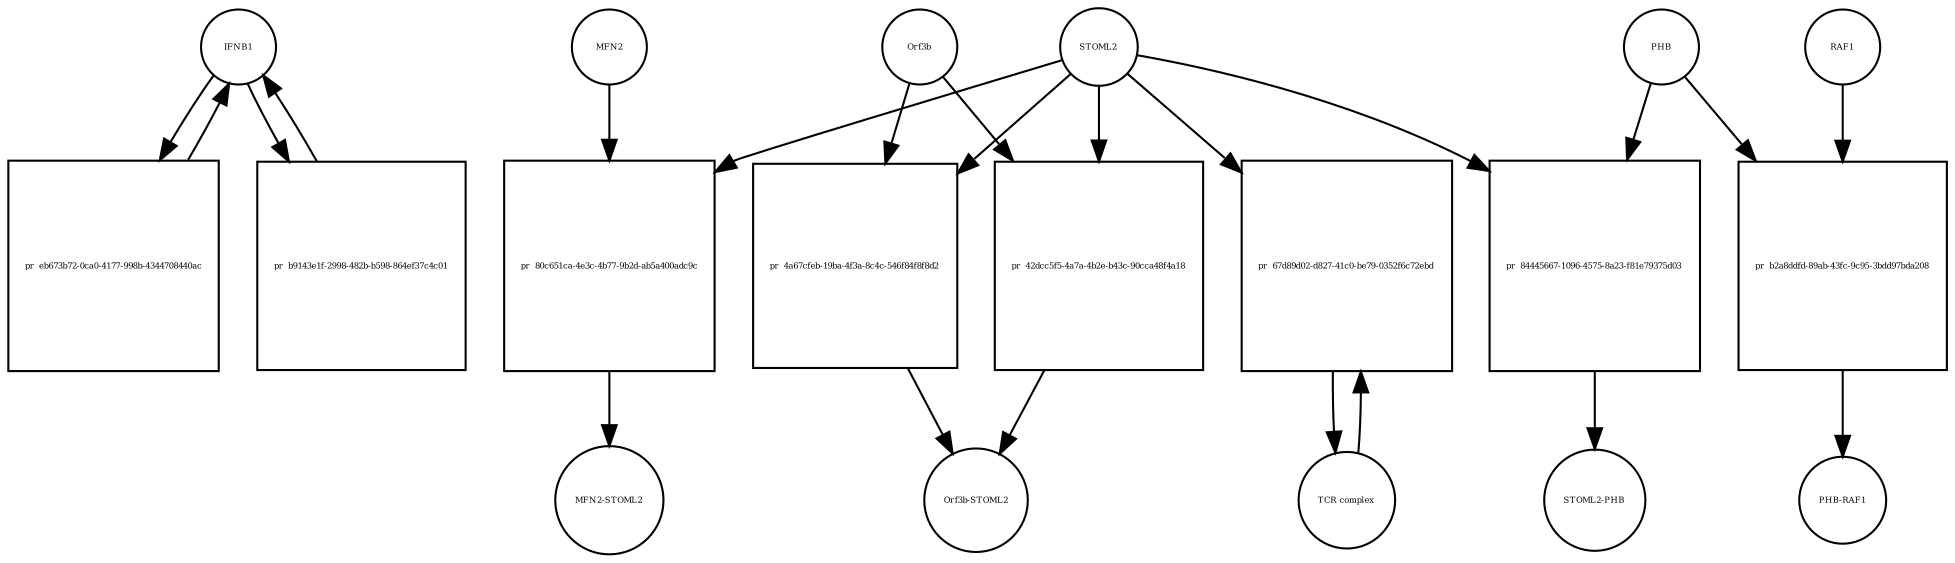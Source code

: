 strict digraph  {
IFNB1 [annotation=urn_miriam_uniprot_P01574, bipartite=0, cls=macromolecule, fontsize=4, label=IFNB1, shape=circle];
"pr_eb673b72-0ca0-4177-998b-4344708440ac" [annotation="", bipartite=1, cls=process, fontsize=4, label="pr_eb673b72-0ca0-4177-998b-4344708440ac", shape=square];
"pr_b9143e1f-2998-482b-b598-864ef37c4c01" [annotation="", bipartite=1, cls=process, fontsize=4, label="pr_b9143e1f-2998-482b-b598-864ef37c4c01", shape=square];
STOML2 [annotation=urn_miriam_pubmed_18641330, bipartite=0, cls="macromolecule multimer", fontsize=4, label=STOML2, shape=circle];
"pr_80c651ca-4e3c-4b77-9b2d-ab5a400adc9c" [annotation="", bipartite=1, cls=process, fontsize=4, label="pr_80c651ca-4e3c-4b77-9b2d-ab5a400adc9c", shape=square];
MFN2 [annotation=urn_miriam_uniprot_O95140, bipartite=0, cls=macromolecule, fontsize=4, label=MFN2, shape=circle];
"MFN2-STOML2" [annotation="", bipartite=0, cls=complex, fontsize=4, label="MFN2-STOML2", shape=circle];
Orf3b [annotation="", bipartite=0, cls=macromolecule, fontsize=4, label=Orf3b, shape=circle];
"pr_4a67cfeb-19ba-4f3a-8c4c-546f84f8f8d2" [annotation="", bipartite=1, cls=process, fontsize=4, label="pr_4a67cfeb-19ba-4f3a-8c4c-546f84f8f8d2", shape=square];
"Orf3b-STOML2" [annotation="", bipartite=0, cls=complex, fontsize=4, label="Orf3b-STOML2", shape=circle];
"pr_84445667-1096-4575-8a23-f81e79375d03" [annotation="", bipartite=1, cls=process, fontsize=4, label="pr_84445667-1096-4575-8a23-f81e79375d03", shape=square];
PHB [annotation=urn_miriam_uniprot_P35232, bipartite=0, cls=macromolecule, fontsize=4, label=PHB, shape=circle];
"STOML2-PHB" [annotation="", bipartite=0, cls=complex, fontsize=4, label="STOML2-PHB", shape=circle];
"pr_b2a8ddfd-89ab-43fc-9c95-3bdd97bda208" [annotation="", bipartite=1, cls=process, fontsize=4, label="pr_b2a8ddfd-89ab-43fc-9c95-3bdd97bda208", shape=square];
RAF1 [annotation=urn_miriam_uniprot_P04049, bipartite=0, cls=macromolecule, fontsize=4, label=RAF1, shape=circle];
"PHB-RAF1" [annotation="", bipartite=0, cls=complex, fontsize=4, label="PHB-RAF1", shape=circle];
"pr_42dcc5f5-4a7a-4b2e-b43c-90cca48f4a18" [annotation="", bipartite=1, cls=process, fontsize=4, label="pr_42dcc5f5-4a7a-4b2e-b43c-90cca48f4a18", shape=square];
"pr_67d89d02-d827-41c0-be79-0352f6c72ebd" [annotation="", bipartite=1, cls=process, fontsize=4, label="pr_67d89d02-d827-41c0-be79-0352f6c72ebd", shape=square];
"TCR complex" [annotation="urn_miriam_uniprot_P07766|urn_miriam_uniprot_P04234|urn_miriam_uniprot_P09693|urn_miriam_uniprot_P20963|urn_miriam_uniprot_P01848|urn_miriam_uniprot_Q9UJZ1|urn_miriam_uniprot_P0DSE2", bipartite=0, cls=complex, fontsize=4, label="TCR complex", shape=circle];
IFNB1 -> "pr_eb673b72-0ca0-4177-998b-4344708440ac"  [annotation="", interaction_type=consumption];
IFNB1 -> "pr_b9143e1f-2998-482b-b598-864ef37c4c01"  [annotation="", interaction_type=consumption];
"pr_eb673b72-0ca0-4177-998b-4344708440ac" -> IFNB1  [annotation="", interaction_type=production];
"pr_b9143e1f-2998-482b-b598-864ef37c4c01" -> IFNB1  [annotation="", interaction_type=production];
STOML2 -> "pr_80c651ca-4e3c-4b77-9b2d-ab5a400adc9c"  [annotation="", interaction_type=consumption];
STOML2 -> "pr_4a67cfeb-19ba-4f3a-8c4c-546f84f8f8d2"  [annotation="", interaction_type=consumption];
STOML2 -> "pr_84445667-1096-4575-8a23-f81e79375d03"  [annotation="", interaction_type=consumption];
STOML2 -> "pr_42dcc5f5-4a7a-4b2e-b43c-90cca48f4a18"  [annotation="", interaction_type=consumption];
STOML2 -> "pr_67d89d02-d827-41c0-be79-0352f6c72ebd"  [annotation="", interaction_type=consumption];
"pr_80c651ca-4e3c-4b77-9b2d-ab5a400adc9c" -> "MFN2-STOML2"  [annotation="", interaction_type=production];
MFN2 -> "pr_80c651ca-4e3c-4b77-9b2d-ab5a400adc9c"  [annotation="", interaction_type=consumption];
Orf3b -> "pr_4a67cfeb-19ba-4f3a-8c4c-546f84f8f8d2"  [annotation="", interaction_type=consumption];
Orf3b -> "pr_42dcc5f5-4a7a-4b2e-b43c-90cca48f4a18"  [annotation="", interaction_type=consumption];
"pr_4a67cfeb-19ba-4f3a-8c4c-546f84f8f8d2" -> "Orf3b-STOML2"  [annotation="", interaction_type=production];
"pr_84445667-1096-4575-8a23-f81e79375d03" -> "STOML2-PHB"  [annotation="", interaction_type=production];
PHB -> "pr_84445667-1096-4575-8a23-f81e79375d03"  [annotation="", interaction_type=consumption];
PHB -> "pr_b2a8ddfd-89ab-43fc-9c95-3bdd97bda208"  [annotation="", interaction_type=consumption];
"pr_b2a8ddfd-89ab-43fc-9c95-3bdd97bda208" -> "PHB-RAF1"  [annotation="", interaction_type=production];
RAF1 -> "pr_b2a8ddfd-89ab-43fc-9c95-3bdd97bda208"  [annotation="", interaction_type=consumption];
"pr_42dcc5f5-4a7a-4b2e-b43c-90cca48f4a18" -> "Orf3b-STOML2"  [annotation="", interaction_type=production];
"pr_67d89d02-d827-41c0-be79-0352f6c72ebd" -> "TCR complex"  [annotation="", interaction_type=production];
"TCR complex" -> "pr_67d89d02-d827-41c0-be79-0352f6c72ebd"  [annotation="", interaction_type=consumption];
}
